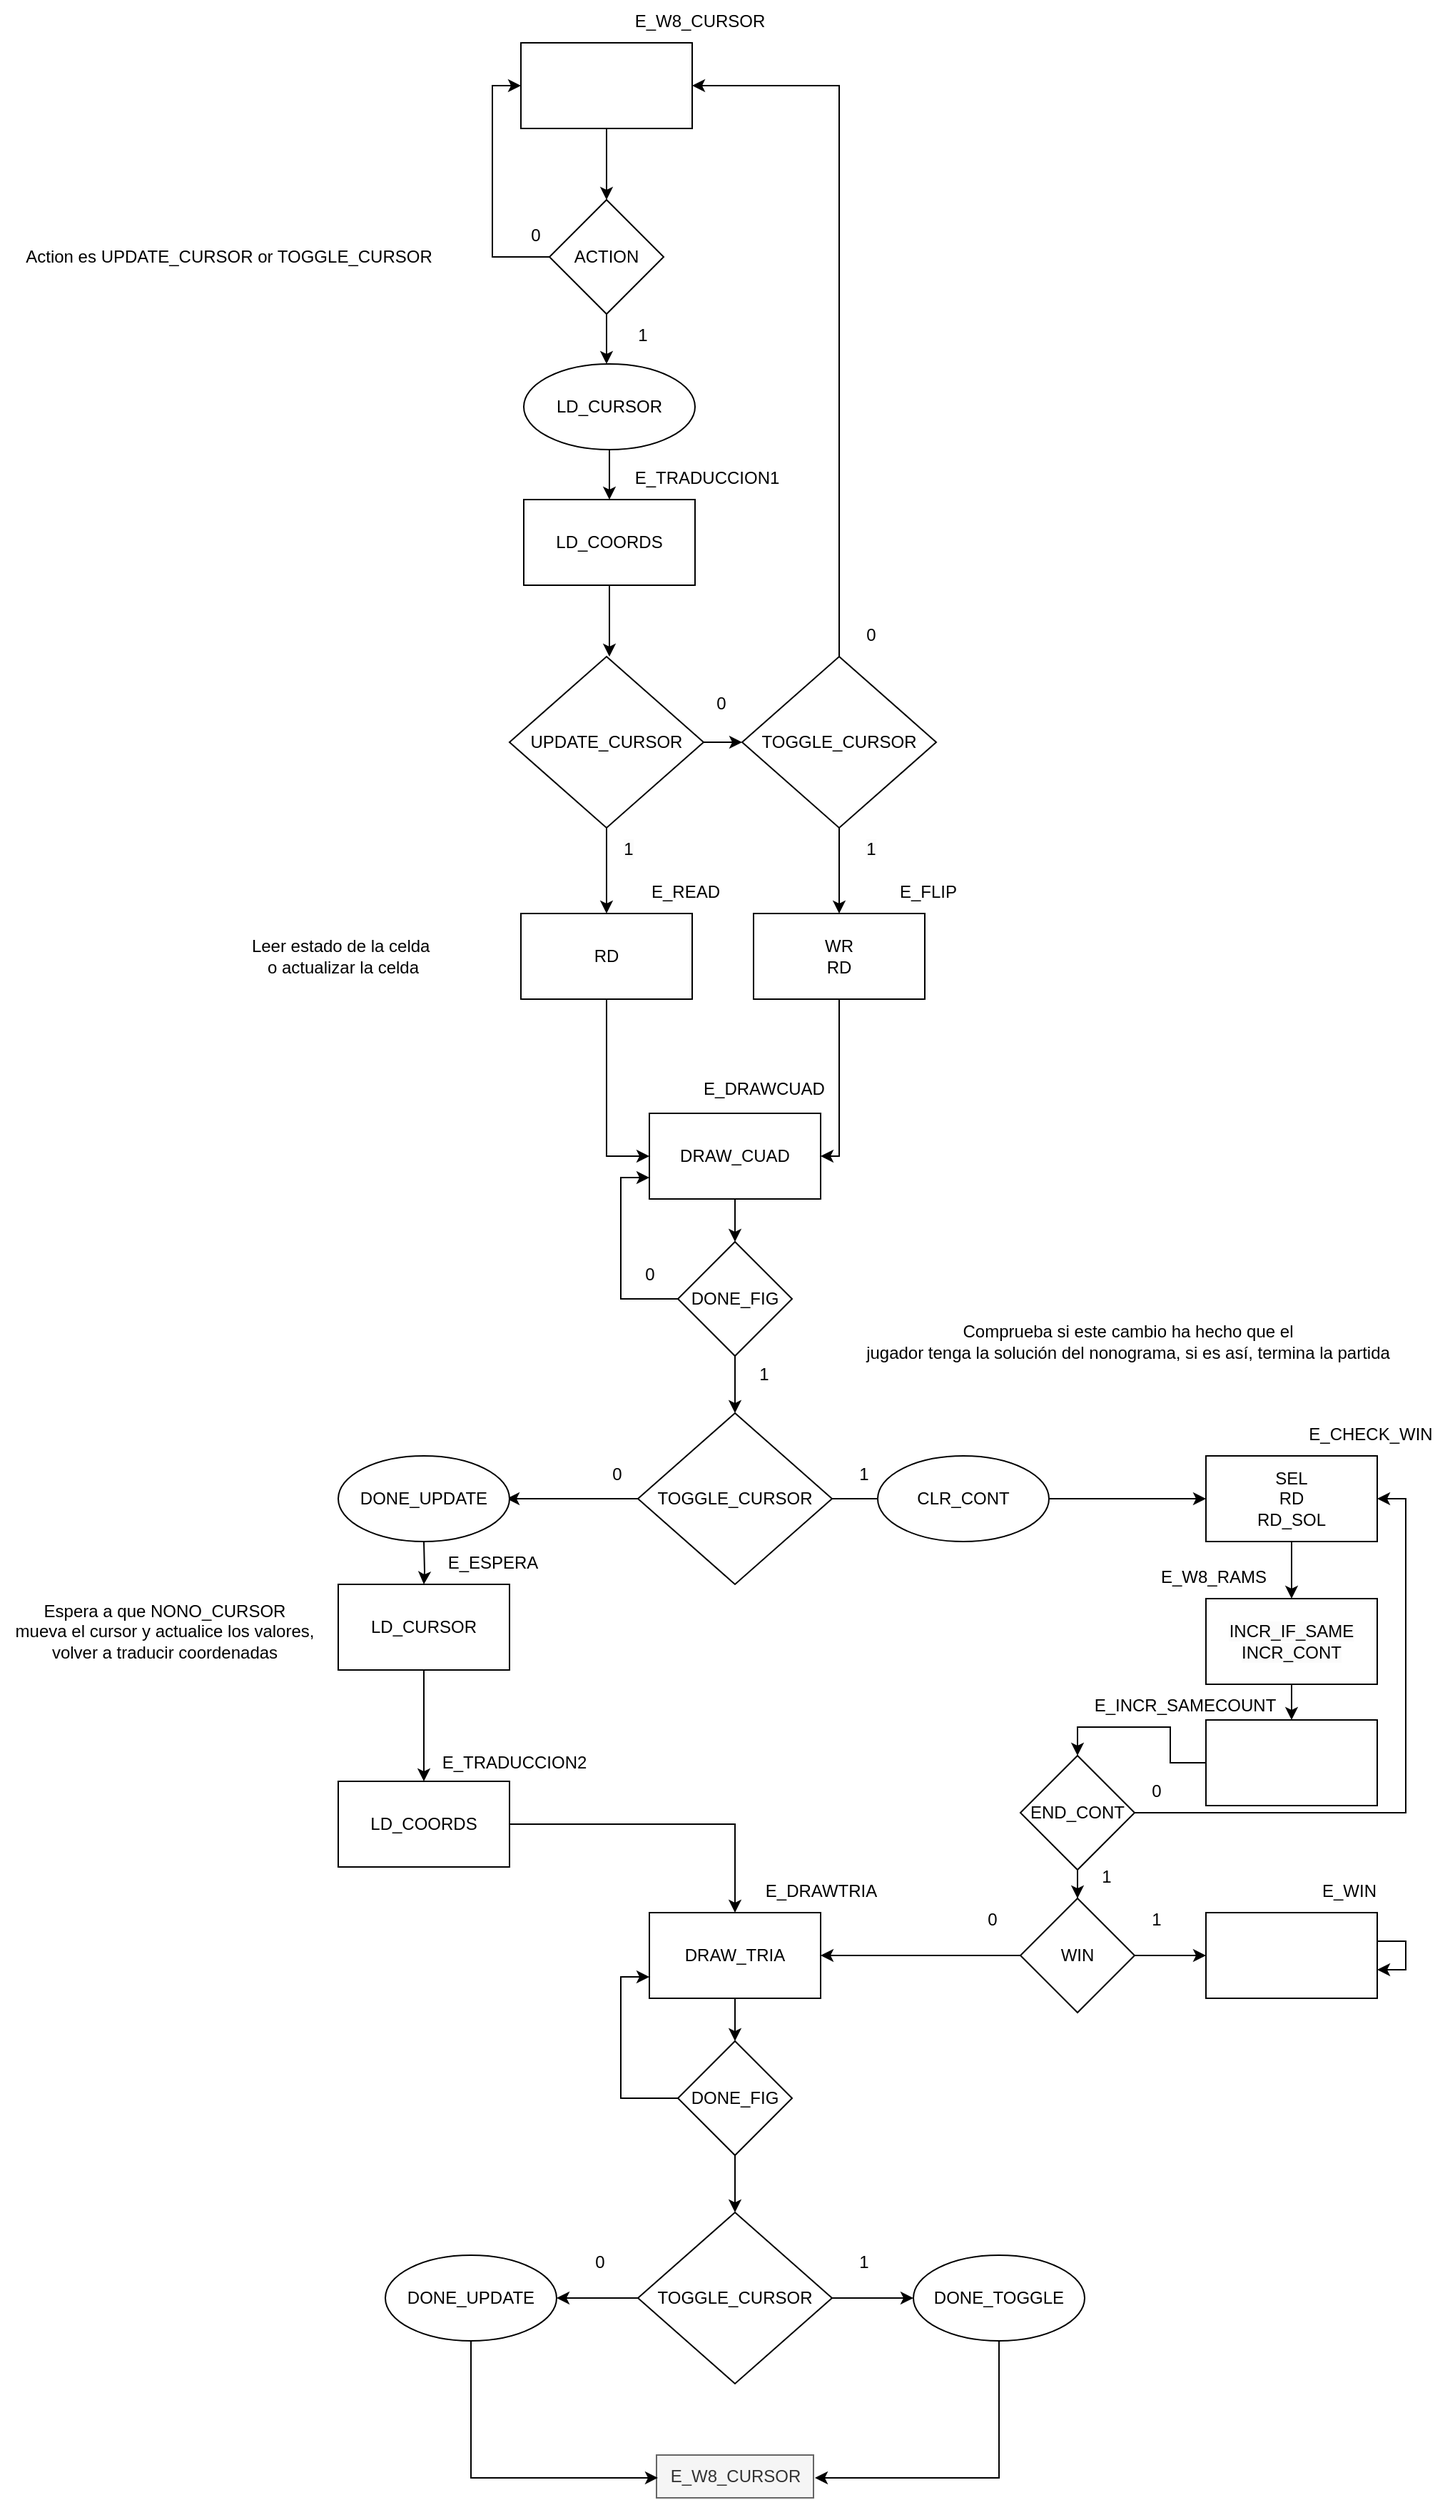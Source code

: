 <mxfile version="22.1.21" type="device">
  <diagram name="Page-1" id="VgCRoe7TBTfTwidw6Qzn">
    <mxGraphModel dx="1886" dy="900" grid="1" gridSize="10" guides="1" tooltips="1" connect="1" arrows="1" fold="1" page="1" pageScale="1" pageWidth="850" pageHeight="1100" math="0" shadow="0">
      <root>
        <mxCell id="0" />
        <mxCell id="1" parent="0" />
        <mxCell id="5Ck918NxYZweuPMsiYU0-5" style="edgeStyle=orthogonalEdgeStyle;rounded=0;orthogonalLoop=1;jettySize=auto;html=1;" parent="1" source="5Ck918NxYZweuPMsiYU0-1" target="5Ck918NxYZweuPMsiYU0-3" edge="1">
          <mxGeometry relative="1" as="geometry" />
        </mxCell>
        <mxCell id="5Ck918NxYZweuPMsiYU0-1" value="" style="rounded=0;whiteSpace=wrap;html=1;" parent="1" vertex="1">
          <mxGeometry x="400" y="60" width="120" height="60" as="geometry" />
        </mxCell>
        <mxCell id="5Ck918NxYZweuPMsiYU0-2" value="E_W8_CURSOR" style="text;html=1;align=center;verticalAlign=middle;resizable=0;points=[];autosize=1;strokeColor=none;fillColor=none;" parent="1" vertex="1">
          <mxGeometry x="470" y="30" width="110" height="30" as="geometry" />
        </mxCell>
        <mxCell id="5Ck918NxYZweuPMsiYU0-6" style="edgeStyle=orthogonalEdgeStyle;rounded=0;orthogonalLoop=1;jettySize=auto;html=1;entryX=0;entryY=0.5;entryDx=0;entryDy=0;" parent="1" source="5Ck918NxYZweuPMsiYU0-3" target="5Ck918NxYZweuPMsiYU0-1" edge="1">
          <mxGeometry relative="1" as="geometry">
            <Array as="points">
              <mxPoint x="380" y="210" />
              <mxPoint x="380" y="90" />
            </Array>
          </mxGeometry>
        </mxCell>
        <mxCell id="5Ck918NxYZweuPMsiYU0-9" style="edgeStyle=orthogonalEdgeStyle;rounded=0;orthogonalLoop=1;jettySize=auto;html=1;" parent="1" source="5Ck918NxYZweuPMsiYU0-3" edge="1">
          <mxGeometry relative="1" as="geometry">
            <mxPoint x="460" y="285" as="targetPoint" />
          </mxGeometry>
        </mxCell>
        <mxCell id="5Ck918NxYZweuPMsiYU0-3" value="ACTION" style="rhombus;whiteSpace=wrap;html=1;" parent="1" vertex="1">
          <mxGeometry x="420" y="170" width="80" height="80" as="geometry" />
        </mxCell>
        <mxCell id="5Ck918NxYZweuPMsiYU0-4" value="Action es UPDATE_CURSOR or TOGGLE_CURSOR" style="text;html=1;align=center;verticalAlign=middle;resizable=0;points=[];autosize=1;strokeColor=none;fillColor=none;" parent="1" vertex="1">
          <mxGeometry x="40" y="195" width="310" height="30" as="geometry" />
        </mxCell>
        <mxCell id="5Ck918NxYZweuPMsiYU0-7" value="0" style="text;html=1;align=center;verticalAlign=middle;resizable=0;points=[];autosize=1;strokeColor=none;fillColor=none;" parent="1" vertex="1">
          <mxGeometry x="395" y="180" width="30" height="30" as="geometry" />
        </mxCell>
        <mxCell id="5Ck918NxYZweuPMsiYU0-8" value="1" style="text;html=1;align=center;verticalAlign=middle;resizable=0;points=[];autosize=1;strokeColor=none;fillColor=none;" parent="1" vertex="1">
          <mxGeometry x="470" y="250" width="30" height="30" as="geometry" />
        </mxCell>
        <mxCell id="5Ck918NxYZweuPMsiYU0-12" style="edgeStyle=orthogonalEdgeStyle;rounded=0;orthogonalLoop=1;jettySize=auto;html=1;" parent="1" source="5Ck918NxYZweuPMsiYU0-10" target="5Ck918NxYZweuPMsiYU0-11" edge="1">
          <mxGeometry relative="1" as="geometry" />
        </mxCell>
        <mxCell id="5Ck918NxYZweuPMsiYU0-10" value="LD_CURSOR" style="ellipse;whiteSpace=wrap;html=1;" parent="1" vertex="1">
          <mxGeometry x="402" y="285" width="120" height="60" as="geometry" />
        </mxCell>
        <mxCell id="5Ck918NxYZweuPMsiYU0-14" style="edgeStyle=orthogonalEdgeStyle;rounded=0;orthogonalLoop=1;jettySize=auto;html=1;" parent="1" source="5Ck918NxYZweuPMsiYU0-11" edge="1">
          <mxGeometry relative="1" as="geometry">
            <mxPoint x="462" y="490" as="targetPoint" />
          </mxGeometry>
        </mxCell>
        <mxCell id="5Ck918NxYZweuPMsiYU0-11" value="LD_COORDS" style="whiteSpace=wrap;html=1;" parent="1" vertex="1">
          <mxGeometry x="402" y="380" width="120" height="60" as="geometry" />
        </mxCell>
        <mxCell id="5Ck918NxYZweuPMsiYU0-13" value="E_TRADUCCION1" style="text;html=1;align=center;verticalAlign=middle;resizable=0;points=[];autosize=1;strokeColor=none;fillColor=none;" parent="1" vertex="1">
          <mxGeometry x="470" y="350" width="120" height="30" as="geometry" />
        </mxCell>
        <mxCell id="5Ck918NxYZweuPMsiYU0-18" style="edgeStyle=orthogonalEdgeStyle;rounded=0;orthogonalLoop=1;jettySize=auto;html=1;" parent="1" source="5Ck918NxYZweuPMsiYU0-16" target="5Ck918NxYZweuPMsiYU0-17" edge="1">
          <mxGeometry relative="1" as="geometry" />
        </mxCell>
        <mxCell id="5Ck918NxYZweuPMsiYU0-53" style="edgeStyle=orthogonalEdgeStyle;rounded=0;orthogonalLoop=1;jettySize=auto;html=1;entryX=0.5;entryY=0;entryDx=0;entryDy=0;" parent="1" source="5Ck918NxYZweuPMsiYU0-16" target="5Ck918NxYZweuPMsiYU0-20" edge="1">
          <mxGeometry relative="1" as="geometry" />
        </mxCell>
        <mxCell id="5Ck918NxYZweuPMsiYU0-16" value="UPDATE_CURSOR" style="rhombus;whiteSpace=wrap;html=1;" parent="1" vertex="1">
          <mxGeometry x="392" y="490" width="136" height="120" as="geometry" />
        </mxCell>
        <mxCell id="5Ck918NxYZweuPMsiYU0-19" style="edgeStyle=orthogonalEdgeStyle;rounded=0;orthogonalLoop=1;jettySize=auto;html=1;entryX=1;entryY=0.5;entryDx=0;entryDy=0;" parent="1" source="5Ck918NxYZweuPMsiYU0-17" target="5Ck918NxYZweuPMsiYU0-1" edge="1">
          <mxGeometry relative="1" as="geometry">
            <Array as="points">
              <mxPoint x="623" y="90" />
            </Array>
          </mxGeometry>
        </mxCell>
        <mxCell id="5Ck918NxYZweuPMsiYU0-54" style="edgeStyle=orthogonalEdgeStyle;rounded=0;orthogonalLoop=1;jettySize=auto;html=1;entryX=0.5;entryY=0;entryDx=0;entryDy=0;" parent="1" source="5Ck918NxYZweuPMsiYU0-17" target="5Ck918NxYZweuPMsiYU0-22" edge="1">
          <mxGeometry relative="1" as="geometry" />
        </mxCell>
        <mxCell id="5Ck918NxYZweuPMsiYU0-17" value="TOGGLE_CURSOR" style="rhombus;whiteSpace=wrap;html=1;" parent="1" vertex="1">
          <mxGeometry x="555" y="490" width="136" height="120" as="geometry" />
        </mxCell>
        <mxCell id="5Ck918NxYZweuPMsiYU0-26" style="edgeStyle=orthogonalEdgeStyle;rounded=0;orthogonalLoop=1;jettySize=auto;html=1;entryX=0;entryY=0.5;entryDx=0;entryDy=0;" parent="1" source="5Ck918NxYZweuPMsiYU0-20" target="5Ck918NxYZweuPMsiYU0-25" edge="1">
          <mxGeometry relative="1" as="geometry" />
        </mxCell>
        <mxCell id="5Ck918NxYZweuPMsiYU0-20" value="RD" style="whiteSpace=wrap;html=1;" parent="1" vertex="1">
          <mxGeometry x="400" y="670" width="120" height="60" as="geometry" />
        </mxCell>
        <mxCell id="5Ck918NxYZweuPMsiYU0-21" value="E_READ" style="text;html=1;align=center;verticalAlign=middle;resizable=0;points=[];autosize=1;strokeColor=none;fillColor=none;" parent="1" vertex="1">
          <mxGeometry x="480" y="640" width="70" height="30" as="geometry" />
        </mxCell>
        <mxCell id="5Ck918NxYZweuPMsiYU0-27" style="edgeStyle=orthogonalEdgeStyle;rounded=0;orthogonalLoop=1;jettySize=auto;html=1;entryX=1;entryY=0.5;entryDx=0;entryDy=0;" parent="1" source="5Ck918NxYZweuPMsiYU0-22" target="5Ck918NxYZweuPMsiYU0-25" edge="1">
          <mxGeometry relative="1" as="geometry">
            <Array as="points">
              <mxPoint x="623" y="840" />
            </Array>
          </mxGeometry>
        </mxCell>
        <mxCell id="5Ck918NxYZweuPMsiYU0-22" value="WR&lt;br&gt;RD" style="whiteSpace=wrap;html=1;" parent="1" vertex="1">
          <mxGeometry x="563" y="670" width="120" height="60" as="geometry" />
        </mxCell>
        <mxCell id="5Ck918NxYZweuPMsiYU0-23" value="E_FLIP" style="text;html=1;align=center;verticalAlign=middle;resizable=0;points=[];autosize=1;strokeColor=none;fillColor=none;" parent="1" vertex="1">
          <mxGeometry x="655" y="640" width="60" height="30" as="geometry" />
        </mxCell>
        <mxCell id="5Ck918NxYZweuPMsiYU0-30" style="edgeStyle=orthogonalEdgeStyle;rounded=0;orthogonalLoop=1;jettySize=auto;html=1;" parent="1" source="5Ck918NxYZweuPMsiYU0-25" target="5Ck918NxYZweuPMsiYU0-29" edge="1">
          <mxGeometry relative="1" as="geometry" />
        </mxCell>
        <mxCell id="5Ck918NxYZweuPMsiYU0-25" value="DRAW_CUAD" style="whiteSpace=wrap;html=1;" parent="1" vertex="1">
          <mxGeometry x="490" y="810" width="120" height="60" as="geometry" />
        </mxCell>
        <mxCell id="5Ck918NxYZweuPMsiYU0-28" value="E_DRAWCUAD" style="text;html=1;align=center;verticalAlign=middle;resizable=0;points=[];autosize=1;strokeColor=none;fillColor=none;" parent="1" vertex="1">
          <mxGeometry x="515" y="778" width="110" height="30" as="geometry" />
        </mxCell>
        <mxCell id="5Ck918NxYZweuPMsiYU0-31" style="edgeStyle=orthogonalEdgeStyle;rounded=0;orthogonalLoop=1;jettySize=auto;html=1;entryX=0;entryY=0.75;entryDx=0;entryDy=0;" parent="1" source="5Ck918NxYZweuPMsiYU0-29" target="5Ck918NxYZweuPMsiYU0-25" edge="1">
          <mxGeometry relative="1" as="geometry">
            <Array as="points">
              <mxPoint x="470" y="940" />
              <mxPoint x="470" y="855" />
            </Array>
          </mxGeometry>
        </mxCell>
        <mxCell id="5Ck918NxYZweuPMsiYU0-33" style="edgeStyle=orthogonalEdgeStyle;rounded=0;orthogonalLoop=1;jettySize=auto;html=1;entryX=0.5;entryY=0;entryDx=0;entryDy=0;" parent="1" source="5Ck918NxYZweuPMsiYU0-29" target="5Ck918NxYZweuPMsiYU0-32" edge="1">
          <mxGeometry relative="1" as="geometry" />
        </mxCell>
        <mxCell id="5Ck918NxYZweuPMsiYU0-29" value="DONE_FIG" style="rhombus;whiteSpace=wrap;html=1;" parent="1" vertex="1">
          <mxGeometry x="510" y="900" width="80" height="80" as="geometry" />
        </mxCell>
        <mxCell id="5Ck918NxYZweuPMsiYU0-34" style="edgeStyle=orthogonalEdgeStyle;rounded=0;orthogonalLoop=1;jettySize=auto;html=1;entryX=0;entryY=0.5;entryDx=0;entryDy=0;" parent="1" source="5Ck918NxYZweuPMsiYU0-32" edge="1" target="PBL5qmY1Wt7oBb2tE32C-1">
          <mxGeometry relative="1" as="geometry">
            <mxPoint x="740" y="1080" as="targetPoint" />
          </mxGeometry>
        </mxCell>
        <mxCell id="5Ck918NxYZweuPMsiYU0-35" style="edgeStyle=orthogonalEdgeStyle;rounded=0;orthogonalLoop=1;jettySize=auto;html=1;" parent="1" source="5Ck918NxYZweuPMsiYU0-32" edge="1">
          <mxGeometry relative="1" as="geometry">
            <mxPoint x="390" y="1080" as="targetPoint" />
          </mxGeometry>
        </mxCell>
        <mxCell id="5Ck918NxYZweuPMsiYU0-32" value="TOGGLE_CURSOR" style="rhombus;whiteSpace=wrap;html=1;" parent="1" vertex="1">
          <mxGeometry x="482" y="1020" width="136" height="120" as="geometry" />
        </mxCell>
        <mxCell id="5Ck918NxYZweuPMsiYU0-39" style="edgeStyle=orthogonalEdgeStyle;rounded=0;orthogonalLoop=1;jettySize=auto;html=1;" parent="1" target="5Ck918NxYZweuPMsiYU0-38" edge="1">
          <mxGeometry relative="1" as="geometry">
            <mxPoint x="332" y="1110" as="sourcePoint" />
          </mxGeometry>
        </mxCell>
        <mxCell id="5Ck918NxYZweuPMsiYU0-62" style="edgeStyle=orthogonalEdgeStyle;rounded=0;orthogonalLoop=1;jettySize=auto;html=1;" parent="1" source="5Ck918NxYZweuPMsiYU0-38" target="5Ck918NxYZweuPMsiYU0-51" edge="1">
          <mxGeometry relative="1" as="geometry" />
        </mxCell>
        <mxCell id="5Ck918NxYZweuPMsiYU0-38" value="LD_CURSOR" style="whiteSpace=wrap;html=1;" parent="1" vertex="1">
          <mxGeometry x="272" y="1140" width="120" height="60" as="geometry" />
        </mxCell>
        <mxCell id="5Ck918NxYZweuPMsiYU0-40" value="0" style="text;html=1;align=center;verticalAlign=middle;resizable=0;points=[];autosize=1;strokeColor=none;fillColor=none;" parent="1" vertex="1">
          <mxGeometry x="452" y="1048" width="30" height="30" as="geometry" />
        </mxCell>
        <mxCell id="5Ck918NxYZweuPMsiYU0-41" value="1" style="text;html=1;align=center;verticalAlign=middle;resizable=0;points=[];autosize=1;strokeColor=none;fillColor=none;" parent="1" vertex="1">
          <mxGeometry x="625" y="1048" width="30" height="30" as="geometry" />
        </mxCell>
        <mxCell id="5Ck918NxYZweuPMsiYU0-42" value="" style="whiteSpace=wrap;html=1;" parent="1" vertex="1">
          <mxGeometry x="880" y="1370" width="120" height="60" as="geometry" />
        </mxCell>
        <mxCell id="5Ck918NxYZweuPMsiYU0-47" value="E_ESPERA" style="text;html=1;align=center;verticalAlign=middle;resizable=0;points=[];autosize=1;strokeColor=none;fillColor=none;" parent="1" vertex="1">
          <mxGeometry x="335" y="1110" width="90" height="30" as="geometry" />
        </mxCell>
        <mxCell id="5Ck918NxYZweuPMsiYU0-82" style="edgeStyle=orthogonalEdgeStyle;rounded=0;orthogonalLoop=1;jettySize=auto;html=1;entryX=0.5;entryY=0;entryDx=0;entryDy=0;" parent="1" source="5Ck918NxYZweuPMsiYU0-51" target="5Ck918NxYZweuPMsiYU0-63" edge="1">
          <mxGeometry relative="1" as="geometry" />
        </mxCell>
        <mxCell id="5Ck918NxYZweuPMsiYU0-51" value="LD_COORDS" style="whiteSpace=wrap;html=1;" parent="1" vertex="1">
          <mxGeometry x="272" y="1278" width="120" height="60" as="geometry" />
        </mxCell>
        <mxCell id="5Ck918NxYZweuPMsiYU0-52" value="E_TRADUCCION2" style="text;html=1;align=center;verticalAlign=middle;resizable=0;points=[];autosize=1;strokeColor=none;fillColor=none;" parent="1" vertex="1">
          <mxGeometry x="335" y="1250" width="120" height="30" as="geometry" />
        </mxCell>
        <mxCell id="5Ck918NxYZweuPMsiYU0-55" value="0" style="text;html=1;align=center;verticalAlign=middle;resizable=0;points=[];autosize=1;strokeColor=none;fillColor=none;" parent="1" vertex="1">
          <mxGeometry x="525" y="508" width="30" height="30" as="geometry" />
        </mxCell>
        <mxCell id="5Ck918NxYZweuPMsiYU0-56" value="&lt;span style=&quot;color: rgb(0, 0, 0); font-family: Helvetica; font-size: 12px; font-style: normal; font-variant-ligatures: normal; font-variant-caps: normal; font-weight: 400; letter-spacing: normal; orphans: 2; text-align: center; text-indent: 0px; text-transform: none; widows: 2; word-spacing: 0px; -webkit-text-stroke-width: 0px; background-color: rgb(251, 251, 251); text-decoration-thickness: initial; text-decoration-style: initial; text-decoration-color: initial; float: none; display: inline !important;&quot;&gt;1&lt;/span&gt;" style="text;html=1;align=center;verticalAlign=middle;resizable=0;points=[];autosize=1;strokeColor=none;fillColor=none;" parent="1" vertex="1">
          <mxGeometry x="460" y="610" width="30" height="30" as="geometry" />
        </mxCell>
        <mxCell id="5Ck918NxYZweuPMsiYU0-57" value="&lt;span style=&quot;color: rgb(0, 0, 0); font-family: Helvetica; font-size: 12px; font-style: normal; font-variant-ligatures: normal; font-variant-caps: normal; font-weight: 400; letter-spacing: normal; orphans: 2; text-align: center; text-indent: 0px; text-transform: none; widows: 2; word-spacing: 0px; -webkit-text-stroke-width: 0px; background-color: rgb(251, 251, 251); text-decoration-thickness: initial; text-decoration-style: initial; text-decoration-color: initial; float: none; display: inline !important;&quot;&gt;1&lt;/span&gt;" style="text;html=1;align=center;verticalAlign=middle;resizable=0;points=[];autosize=1;strokeColor=none;fillColor=none;" parent="1" vertex="1">
          <mxGeometry x="630" y="610" width="30" height="30" as="geometry" />
        </mxCell>
        <mxCell id="5Ck918NxYZweuPMsiYU0-58" value="0" style="text;html=1;align=center;verticalAlign=middle;resizable=0;points=[];autosize=1;strokeColor=none;fillColor=none;" parent="1" vertex="1">
          <mxGeometry x="630" y="460" width="30" height="30" as="geometry" />
        </mxCell>
        <mxCell id="5Ck918NxYZweuPMsiYU0-59" value="0" style="text;html=1;align=center;verticalAlign=middle;resizable=0;points=[];autosize=1;strokeColor=none;fillColor=none;" parent="1" vertex="1">
          <mxGeometry x="475" y="908" width="30" height="30" as="geometry" />
        </mxCell>
        <mxCell id="5Ck918NxYZweuPMsiYU0-60" value="1" style="text;html=1;align=center;verticalAlign=middle;resizable=0;points=[];autosize=1;strokeColor=none;fillColor=none;" parent="1" vertex="1">
          <mxGeometry x="555" y="978" width="30" height="30" as="geometry" />
        </mxCell>
        <mxCell id="5Ck918NxYZweuPMsiYU0-66" style="edgeStyle=orthogonalEdgeStyle;rounded=0;orthogonalLoop=1;jettySize=auto;html=1;" parent="1" source="5Ck918NxYZweuPMsiYU0-63" target="5Ck918NxYZweuPMsiYU0-65" edge="1">
          <mxGeometry relative="1" as="geometry" />
        </mxCell>
        <mxCell id="5Ck918NxYZweuPMsiYU0-63" value="DRAW_TRIA" style="whiteSpace=wrap;html=1;" parent="1" vertex="1">
          <mxGeometry x="490" y="1370" width="120" height="60" as="geometry" />
        </mxCell>
        <mxCell id="5Ck918NxYZweuPMsiYU0-64" value="E_DRAWTRIA" style="text;html=1;align=center;verticalAlign=middle;resizable=0;points=[];autosize=1;strokeColor=none;fillColor=none;" parent="1" vertex="1">
          <mxGeometry x="560" y="1340" width="100" height="30" as="geometry" />
        </mxCell>
        <mxCell id="5Ck918NxYZweuPMsiYU0-67" style="edgeStyle=orthogonalEdgeStyle;rounded=0;orthogonalLoop=1;jettySize=auto;html=1;entryX=0;entryY=0.75;entryDx=0;entryDy=0;" parent="1" source="5Ck918NxYZweuPMsiYU0-65" target="5Ck918NxYZweuPMsiYU0-63" edge="1">
          <mxGeometry relative="1" as="geometry">
            <Array as="points">
              <mxPoint x="470" y="1500" />
              <mxPoint x="470" y="1415" />
            </Array>
          </mxGeometry>
        </mxCell>
        <mxCell id="5Ck918NxYZweuPMsiYU0-68" style="edgeStyle=orthogonalEdgeStyle;rounded=0;orthogonalLoop=1;jettySize=auto;html=1;" parent="1" source="5Ck918NxYZweuPMsiYU0-65" edge="1">
          <mxGeometry relative="1" as="geometry">
            <mxPoint x="550" y="1580" as="targetPoint" />
          </mxGeometry>
        </mxCell>
        <mxCell id="5Ck918NxYZweuPMsiYU0-65" value="DONE_FIG" style="rhombus;whiteSpace=wrap;html=1;" parent="1" vertex="1">
          <mxGeometry x="510" y="1460" width="80" height="80" as="geometry" />
        </mxCell>
        <mxCell id="5Ck918NxYZweuPMsiYU0-74" style="edgeStyle=orthogonalEdgeStyle;rounded=0;orthogonalLoop=1;jettySize=auto;html=1;entryX=1;entryY=0.5;entryDx=0;entryDy=0;" parent="1" source="5Ck918NxYZweuPMsiYU0-69" target="5Ck918NxYZweuPMsiYU0-73" edge="1">
          <mxGeometry relative="1" as="geometry" />
        </mxCell>
        <mxCell id="5Ck918NxYZweuPMsiYU0-75" style="edgeStyle=orthogonalEdgeStyle;rounded=0;orthogonalLoop=1;jettySize=auto;html=1;" parent="1" source="5Ck918NxYZweuPMsiYU0-69" target="5Ck918NxYZweuPMsiYU0-72" edge="1">
          <mxGeometry relative="1" as="geometry" />
        </mxCell>
        <mxCell id="5Ck918NxYZweuPMsiYU0-69" value="TOGGLE_CURSOR" style="rhombus;whiteSpace=wrap;html=1;" parent="1" vertex="1">
          <mxGeometry x="482" y="1580" width="136" height="120" as="geometry" />
        </mxCell>
        <mxCell id="5Ck918NxYZweuPMsiYU0-72" value="DONE_TOGGLE" style="ellipse;whiteSpace=wrap;html=1;" parent="1" vertex="1">
          <mxGeometry x="675" y="1610" width="120" height="60" as="geometry" />
        </mxCell>
        <mxCell id="5Ck918NxYZweuPMsiYU0-73" value="DONE_UPDATE" style="ellipse;whiteSpace=wrap;html=1;" parent="1" vertex="1">
          <mxGeometry x="305" y="1610" width="120" height="60" as="geometry" />
        </mxCell>
        <mxCell id="5Ck918NxYZweuPMsiYU0-77" value="E_W8_CURSOR" style="text;html=1;align=center;verticalAlign=middle;resizable=0;points=[];autosize=1;strokeColor=#666666;fillColor=#f5f5f5;fontColor=#333333;" parent="1" vertex="1">
          <mxGeometry x="495" y="1750" width="110" height="30" as="geometry" />
        </mxCell>
        <mxCell id="5Ck918NxYZweuPMsiYU0-78" style="edgeStyle=orthogonalEdgeStyle;rounded=0;orthogonalLoop=1;jettySize=auto;html=1;entryX=1.009;entryY=0.533;entryDx=0;entryDy=0;entryPerimeter=0;" parent="1" source="5Ck918NxYZweuPMsiYU0-72" target="5Ck918NxYZweuPMsiYU0-77" edge="1">
          <mxGeometry relative="1" as="geometry">
            <Array as="points">
              <mxPoint x="735" y="1766" />
            </Array>
          </mxGeometry>
        </mxCell>
        <mxCell id="5Ck918NxYZweuPMsiYU0-79" style="edgeStyle=orthogonalEdgeStyle;rounded=0;orthogonalLoop=1;jettySize=auto;html=1;entryX=0.009;entryY=0.533;entryDx=0;entryDy=0;entryPerimeter=0;" parent="1" source="5Ck918NxYZweuPMsiYU0-73" target="5Ck918NxYZweuPMsiYU0-77" edge="1">
          <mxGeometry relative="1" as="geometry">
            <Array as="points">
              <mxPoint x="365" y="1766" />
            </Array>
          </mxGeometry>
        </mxCell>
        <mxCell id="5Ck918NxYZweuPMsiYU0-80" value="0" style="text;html=1;align=center;verticalAlign=middle;resizable=0;points=[];autosize=1;strokeColor=none;fillColor=none;" parent="1" vertex="1">
          <mxGeometry x="440" y="1600" width="30" height="30" as="geometry" />
        </mxCell>
        <mxCell id="5Ck918NxYZweuPMsiYU0-81" value="1" style="text;html=1;align=center;verticalAlign=middle;resizable=0;points=[];autosize=1;strokeColor=none;fillColor=none;" parent="1" vertex="1">
          <mxGeometry x="625" y="1600" width="30" height="30" as="geometry" />
        </mxCell>
        <mxCell id="5Ck918NxYZweuPMsiYU0-84" value="DONE_UPDATE" style="ellipse;whiteSpace=wrap;html=1;" parent="1" vertex="1">
          <mxGeometry x="272" y="1050" width="120" height="60" as="geometry" />
        </mxCell>
        <mxCell id="5Ck918NxYZweuPMsiYU0-85" value="Leer estado de la celda&amp;nbsp;&lt;br&gt;o actualizar la celda" style="text;html=1;align=center;verticalAlign=middle;resizable=0;points=[];autosize=1;strokeColor=none;fillColor=none;" parent="1" vertex="1">
          <mxGeometry x="200" y="680" width="150" height="40" as="geometry" />
        </mxCell>
        <mxCell id="5Ck918NxYZweuPMsiYU0-87" value="Espera a que NONO_CURSOR&lt;br&gt;mueva el cursor y actualice los valores,&lt;br&gt;volver a traducir coordenadas" style="text;html=1;align=center;verticalAlign=middle;resizable=0;points=[];autosize=1;strokeColor=none;fillColor=none;" parent="1" vertex="1">
          <mxGeometry x="35" y="1143" width="230" height="60" as="geometry" />
        </mxCell>
        <mxCell id="PBL5qmY1Wt7oBb2tE32C-9" style="edgeStyle=orthogonalEdgeStyle;rounded=0;orthogonalLoop=1;jettySize=auto;html=1;" edge="1" parent="1" source="PBL5qmY1Wt7oBb2tE32C-1" target="PBL5qmY1Wt7oBb2tE32C-8">
          <mxGeometry relative="1" as="geometry" />
        </mxCell>
        <mxCell id="PBL5qmY1Wt7oBb2tE32C-1" value="SEL&lt;br&gt;RD&lt;br&gt;RD_SOL" style="whiteSpace=wrap;html=1;" vertex="1" parent="1">
          <mxGeometry x="880" y="1050" width="120" height="60" as="geometry" />
        </mxCell>
        <mxCell id="PBL5qmY1Wt7oBb2tE32C-2" value="E_CHECK_WIN" style="text;html=1;align=center;verticalAlign=middle;resizable=0;points=[];autosize=1;strokeColor=none;fillColor=none;" vertex="1" parent="1">
          <mxGeometry x="940" y="1020" width="110" height="30" as="geometry" />
        </mxCell>
        <mxCell id="PBL5qmY1Wt7oBb2tE32C-4" style="edgeStyle=orthogonalEdgeStyle;rounded=0;orthogonalLoop=1;jettySize=auto;html=1;entryX=1;entryY=0.5;entryDx=0;entryDy=0;" edge="1" parent="1" source="PBL5qmY1Wt7oBb2tE32C-3" target="5Ck918NxYZweuPMsiYU0-63">
          <mxGeometry relative="1" as="geometry" />
        </mxCell>
        <mxCell id="PBL5qmY1Wt7oBb2tE32C-5" style="edgeStyle=orthogonalEdgeStyle;rounded=0;orthogonalLoop=1;jettySize=auto;html=1;" edge="1" parent="1" source="PBL5qmY1Wt7oBb2tE32C-3" target="5Ck918NxYZweuPMsiYU0-42">
          <mxGeometry relative="1" as="geometry" />
        </mxCell>
        <mxCell id="PBL5qmY1Wt7oBb2tE32C-3" value="WIN" style="rhombus;whiteSpace=wrap;html=1;" vertex="1" parent="1">
          <mxGeometry x="750" y="1360" width="80" height="80" as="geometry" />
        </mxCell>
        <mxCell id="PBL5qmY1Wt7oBb2tE32C-6" value="CLR_CONT" style="ellipse;whiteSpace=wrap;html=1;" vertex="1" parent="1">
          <mxGeometry x="650" y="1050" width="120" height="60" as="geometry" />
        </mxCell>
        <mxCell id="PBL5qmY1Wt7oBb2tE32C-24" style="edgeStyle=orthogonalEdgeStyle;rounded=0;orthogonalLoop=1;jettySize=auto;html=1;" edge="1" parent="1" source="PBL5qmY1Wt7oBb2tE32C-8" target="PBL5qmY1Wt7oBb2tE32C-23">
          <mxGeometry relative="1" as="geometry" />
        </mxCell>
        <mxCell id="PBL5qmY1Wt7oBb2tE32C-8" value="&lt;span style=&quot;color: rgb(0, 0, 0); font-family: Helvetica; font-size: 12px; font-style: normal; font-variant-ligatures: normal; font-variant-caps: normal; font-weight: 400; letter-spacing: normal; orphans: 2; text-align: center; text-indent: 0px; text-transform: none; widows: 2; word-spacing: 0px; -webkit-text-stroke-width: 0px; background-color: rgb(251, 251, 251); text-decoration-thickness: initial; text-decoration-style: initial; text-decoration-color: initial; float: none; display: inline !important;&quot;&gt;INCR_IF_SAME&lt;br&gt;INCR_CONT&lt;br&gt;&lt;/span&gt;" style="whiteSpace=wrap;html=1;" vertex="1" parent="1">
          <mxGeometry x="880" y="1150" width="120" height="60" as="geometry" />
        </mxCell>
        <mxCell id="PBL5qmY1Wt7oBb2tE32C-12" style="edgeStyle=orthogonalEdgeStyle;rounded=0;orthogonalLoop=1;jettySize=auto;html=1;entryX=1;entryY=0.5;entryDx=0;entryDy=0;" edge="1" parent="1" source="PBL5qmY1Wt7oBb2tE32C-10" target="PBL5qmY1Wt7oBb2tE32C-1">
          <mxGeometry relative="1" as="geometry">
            <Array as="points">
              <mxPoint x="1020" y="1300" />
              <mxPoint x="1020" y="1080" />
            </Array>
          </mxGeometry>
        </mxCell>
        <mxCell id="PBL5qmY1Wt7oBb2tE32C-17" style="edgeStyle=orthogonalEdgeStyle;rounded=0;orthogonalLoop=1;jettySize=auto;html=1;" edge="1" parent="1" source="PBL5qmY1Wt7oBb2tE32C-10" target="PBL5qmY1Wt7oBb2tE32C-3">
          <mxGeometry relative="1" as="geometry" />
        </mxCell>
        <mxCell id="PBL5qmY1Wt7oBb2tE32C-10" value="END_CONT" style="rhombus;whiteSpace=wrap;html=1;" vertex="1" parent="1">
          <mxGeometry x="750" y="1260" width="80" height="80" as="geometry" />
        </mxCell>
        <mxCell id="PBL5qmY1Wt7oBb2tE32C-11" value="Comprueba si este cambio ha hecho que el &lt;br&gt;jugador tenga la solución del nonograma, si es así, termina la partida" style="text;html=1;align=center;verticalAlign=middle;resizable=0;points=[];autosize=1;strokeColor=none;fillColor=none;" vertex="1" parent="1">
          <mxGeometry x="630" y="950" width="390" height="40" as="geometry" />
        </mxCell>
        <mxCell id="PBL5qmY1Wt7oBb2tE32C-15" value="0" style="text;html=1;align=center;verticalAlign=middle;resizable=0;points=[];autosize=1;strokeColor=none;fillColor=none;" vertex="1" parent="1">
          <mxGeometry x="830" y="1270" width="30" height="30" as="geometry" />
        </mxCell>
        <mxCell id="PBL5qmY1Wt7oBb2tE32C-18" value="1" style="text;html=1;align=center;verticalAlign=middle;resizable=0;points=[];autosize=1;strokeColor=none;fillColor=none;" vertex="1" parent="1">
          <mxGeometry x="830" y="1360" width="30" height="30" as="geometry" />
        </mxCell>
        <mxCell id="PBL5qmY1Wt7oBb2tE32C-19" value="0" style="text;html=1;align=center;verticalAlign=middle;resizable=0;points=[];autosize=1;strokeColor=none;fillColor=none;" vertex="1" parent="1">
          <mxGeometry x="715" y="1360" width="30" height="30" as="geometry" />
        </mxCell>
        <mxCell id="PBL5qmY1Wt7oBb2tE32C-20" value="E_WIN" style="text;html=1;align=center;verticalAlign=middle;resizable=0;points=[];autosize=1;strokeColor=none;fillColor=none;" vertex="1" parent="1">
          <mxGeometry x="950" y="1340" width="60" height="30" as="geometry" />
        </mxCell>
        <mxCell id="PBL5qmY1Wt7oBb2tE32C-21" style="edgeStyle=orthogonalEdgeStyle;rounded=0;orthogonalLoop=1;jettySize=auto;html=1;" edge="1" parent="1" source="5Ck918NxYZweuPMsiYU0-42" target="5Ck918NxYZweuPMsiYU0-42">
          <mxGeometry relative="1" as="geometry" />
        </mxCell>
        <mxCell id="PBL5qmY1Wt7oBb2tE32C-22" value="1" style="text;html=1;align=center;verticalAlign=middle;resizable=0;points=[];autosize=1;strokeColor=none;fillColor=none;" vertex="1" parent="1">
          <mxGeometry x="795" y="1330" width="30" height="30" as="geometry" />
        </mxCell>
        <mxCell id="PBL5qmY1Wt7oBb2tE32C-25" style="edgeStyle=orthogonalEdgeStyle;rounded=0;orthogonalLoop=1;jettySize=auto;html=1;entryX=0.5;entryY=0;entryDx=0;entryDy=0;" edge="1" parent="1" source="PBL5qmY1Wt7oBb2tE32C-23" target="PBL5qmY1Wt7oBb2tE32C-10">
          <mxGeometry relative="1" as="geometry" />
        </mxCell>
        <mxCell id="PBL5qmY1Wt7oBb2tE32C-23" value="" style="whiteSpace=wrap;html=1;" vertex="1" parent="1">
          <mxGeometry x="880" y="1235" width="120" height="60" as="geometry" />
        </mxCell>
        <mxCell id="PBL5qmY1Wt7oBb2tE32C-27" value="E_W8_RAMS" style="text;html=1;align=center;verticalAlign=middle;resizable=0;points=[];autosize=1;strokeColor=none;fillColor=none;" vertex="1" parent="1">
          <mxGeometry x="835" y="1120" width="100" height="30" as="geometry" />
        </mxCell>
        <mxCell id="PBL5qmY1Wt7oBb2tE32C-28" value="E_INCR_SAMECOUNT" style="text;html=1;align=center;verticalAlign=middle;resizable=0;points=[];autosize=1;strokeColor=none;fillColor=none;" vertex="1" parent="1">
          <mxGeometry x="790" y="1210" width="150" height="30" as="geometry" />
        </mxCell>
      </root>
    </mxGraphModel>
  </diagram>
</mxfile>
